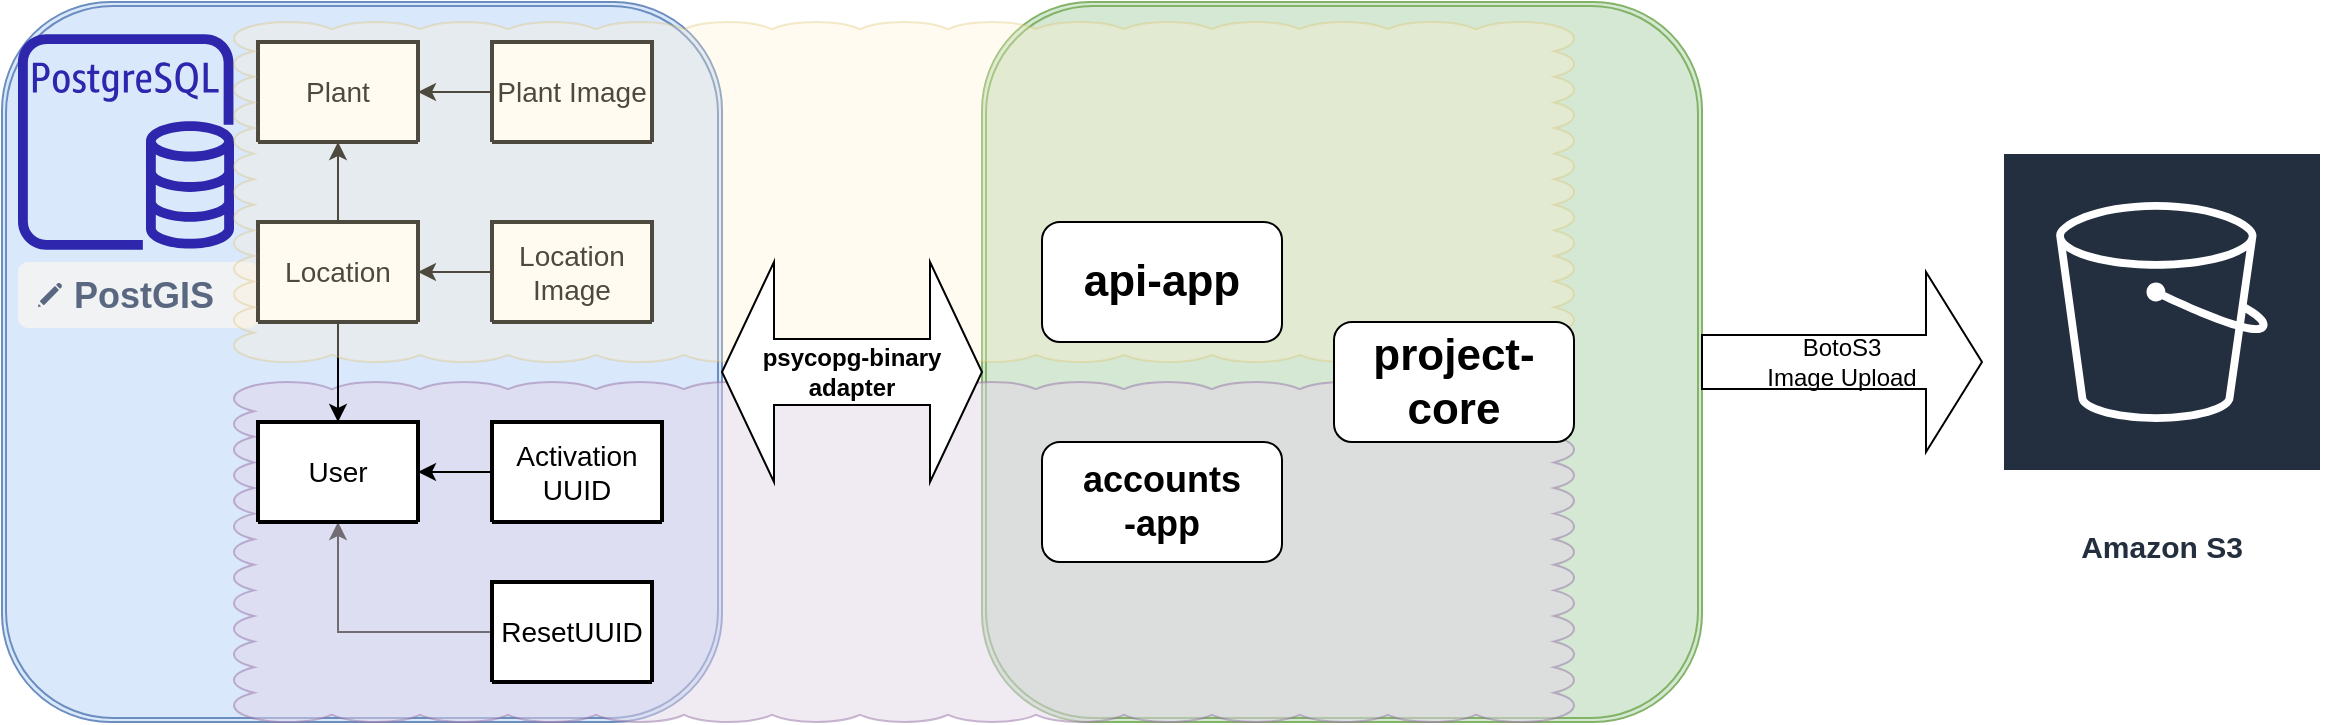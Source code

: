 <mxfile version="21.5.0">
  <diagram name="Page-1" id="joKGbvzqxhhO8I6U3BwK">
    <mxGraphModel dx="880" dy="479" grid="1" gridSize="10" guides="1" tooltips="1" connect="1" arrows="1" fold="1" page="1" pageScale="1" pageWidth="850" pageHeight="1100" math="0" shadow="0">
      <root>
        <mxCell id="0" />
        <mxCell id="1" parent="0" />
        <mxCell id="su5k78VnVavpaH0BT2L8-50" value="" style="shape=ext;double=1;rounded=1;whiteSpace=wrap;html=1;labelBorderColor=#474857;strokeColor=#6c8ebf;fillColor=#dae8fc;" vertex="1" parent="1">
          <mxGeometry x="30" y="60" width="360" height="360" as="geometry" />
        </mxCell>
        <mxCell id="su5k78VnVavpaH0BT2L8-3" value="Plant" style="swimlane;childLayout=stackLayout;horizontal=1;startSize=50;horizontalStack=0;rounded=1;fontSize=14;fontStyle=0;strokeWidth=2;resizeParent=0;resizeLast=1;shadow=0;dashed=0;align=center;arcSize=4;whiteSpace=wrap;html=1;" vertex="1" collapsed="1" parent="1">
          <mxGeometry x="158" y="80" width="80" height="50" as="geometry">
            <mxRectangle x="158" y="80" width="145" height="150" as="alternateBounds" />
          </mxGeometry>
        </mxCell>
        <mxCell id="su5k78VnVavpaH0BT2L8-4" value="+id&lt;br&gt;+scientific_name&lt;br&gt;+common_name_en&lt;br&gt;+..." style="align=left;strokeColor=none;fillColor=none;spacingLeft=4;fontSize=12;verticalAlign=top;resizable=0;rotatable=0;part=1;html=1;" vertex="1" parent="su5k78VnVavpaH0BT2L8-3">
          <mxGeometry y="50" width="145" height="100" as="geometry" />
        </mxCell>
        <mxCell id="su5k78VnVavpaH0BT2L8-5" value="&lt;b&gt;&lt;font style=&quot;font-size: 18px;&quot;&gt;PostGIS&lt;/font&gt;&lt;/b&gt;" style="rounded=1;align=left;fillColor=#F1F2F4;strokeColor=none;html=1;fontColor=#596780;fontSize=12;spacingLeft=26;" vertex="1" parent="1">
          <mxGeometry x="38" y="190" width="120" height="33" as="geometry" />
        </mxCell>
        <mxCell id="su5k78VnVavpaH0BT2L8-6" value="" style="shape=mxgraph.mscae.intune.subscription_portal;fillColor=#596780;strokeColor=none;fontColor=#ffffff;labelPosition=right;verticalLabelPosition=middle;align=left;verticalAlign=middle;html=1;whiteSpace=wrap;spacingLeft=5" vertex="1" parent="su5k78VnVavpaH0BT2L8-5">
          <mxGeometry y="0.5" width="12" height="12" relative="1" as="geometry">
            <mxPoint x="10" y="-6" as="offset" />
          </mxGeometry>
        </mxCell>
        <mxCell id="su5k78VnVavpaH0BT2L8-45" value="" style="edgeStyle=orthogonalEdgeStyle;rounded=0;orthogonalLoop=1;jettySize=auto;html=1;" edge="1" parent="1" source="su5k78VnVavpaH0BT2L8-12" target="su5k78VnVavpaH0BT2L8-4">
          <mxGeometry relative="1" as="geometry" />
        </mxCell>
        <mxCell id="su5k78VnVavpaH0BT2L8-12" value="Location" style="swimlane;childLayout=stackLayout;horizontal=1;startSize=50;horizontalStack=0;rounded=1;fontSize=14;fontStyle=0;strokeWidth=2;resizeParent=0;resizeLast=1;shadow=0;dashed=0;align=center;arcSize=4;whiteSpace=wrap;html=1;" vertex="1" collapsed="1" parent="1">
          <mxGeometry x="158" y="170" width="80" height="50" as="geometry">
            <mxRectangle x="158" y="280" width="145" height="150" as="alternateBounds" />
          </mxGeometry>
        </mxCell>
        <mxCell id="su5k78VnVavpaH0BT2L8-13" value="+id&lt;br&gt;+location&lt;br&gt;+area&lt;br&gt;+ plant (FK)&lt;br&gt;+ author (FK)" style="align=left;strokeColor=none;fillColor=none;spacingLeft=4;fontSize=12;verticalAlign=top;resizable=0;rotatable=0;part=1;html=1;" vertex="1" parent="su5k78VnVavpaH0BT2L8-12">
          <mxGeometry y="50" width="145" height="100" as="geometry" />
        </mxCell>
        <mxCell id="su5k78VnVavpaH0BT2L8-14" value="Plant Image" style="swimlane;childLayout=stackLayout;horizontal=1;startSize=50;horizontalStack=0;rounded=1;fontSize=14;fontStyle=0;strokeWidth=2;resizeParent=0;resizeLast=1;shadow=0;dashed=0;align=center;arcSize=4;whiteSpace=wrap;html=1;" vertex="1" collapsed="1" parent="1">
          <mxGeometry x="275" y="80" width="80" height="50" as="geometry">
            <mxRectangle x="350" y="80" width="150" height="150" as="alternateBounds" />
          </mxGeometry>
        </mxCell>
        <mxCell id="su5k78VnVavpaH0BT2L8-15" value="+id&lt;br&gt;+type (main, secondary)&lt;br&gt;+image (url)&lt;br&gt;+plant_id (FK)" style="align=left;strokeColor=none;fillColor=none;spacingLeft=4;fontSize=12;verticalAlign=top;resizable=0;rotatable=0;part=1;html=1;" vertex="1" parent="su5k78VnVavpaH0BT2L8-14">
          <mxGeometry y="50" width="150" height="100" as="geometry" />
        </mxCell>
        <mxCell id="su5k78VnVavpaH0BT2L8-16" value="Location Image" style="swimlane;childLayout=stackLayout;horizontal=1;startSize=50;horizontalStack=0;rounded=1;fontSize=14;fontStyle=0;strokeWidth=2;resizeParent=0;resizeLast=1;shadow=0;dashed=0;align=center;arcSize=4;whiteSpace=wrap;html=1;" vertex="1" collapsed="1" parent="1">
          <mxGeometry x="275" y="170" width="80" height="50" as="geometry">
            <mxRectangle x="355" y="280" width="145" height="150" as="alternateBounds" />
          </mxGeometry>
        </mxCell>
        <mxCell id="su5k78VnVavpaH0BT2L8-17" value="+id&lt;br&gt;+image (url)&lt;br&gt;+ location_id (FK)" style="align=left;strokeColor=none;fillColor=none;spacingLeft=4;fontSize=12;verticalAlign=top;resizable=0;rotatable=0;part=1;html=1;" vertex="1" parent="su5k78VnVavpaH0BT2L8-16">
          <mxGeometry y="50" width="145" height="100" as="geometry" />
        </mxCell>
        <mxCell id="su5k78VnVavpaH0BT2L8-20" value="" style="sketch=0;outlineConnect=0;fontColor=#232F3E;gradientColor=none;fillColor=#2E27AD;strokeColor=none;dashed=0;verticalLabelPosition=bottom;verticalAlign=top;align=center;html=1;fontSize=12;fontStyle=0;aspect=fixed;pointerEvents=1;shape=mxgraph.aws4.rds_postgresql_instance;" vertex="1" parent="1">
          <mxGeometry x="38" y="76" width="108" height="108" as="geometry" />
        </mxCell>
        <mxCell id="su5k78VnVavpaH0BT2L8-21" value="&lt;font style=&quot;font-size: 15px;&quot;&gt;Amazon S3&lt;/font&gt;" style="sketch=0;outlineConnect=0;fontColor=#232F3E;gradientColor=none;strokeColor=#ffffff;fillColor=#232F3E;dashed=0;verticalLabelPosition=middle;verticalAlign=bottom;align=center;html=1;whiteSpace=wrap;fontSize=10;fontStyle=1;spacing=3;shape=mxgraph.aws4.productIcon;prIcon=mxgraph.aws4.s3;" vertex="1" parent="1">
          <mxGeometry x="1030" y="135" width="160" height="210" as="geometry" />
        </mxCell>
        <mxCell id="su5k78VnVavpaH0BT2L8-44" value="" style="edgeStyle=orthogonalEdgeStyle;rounded=0;orthogonalLoop=1;jettySize=auto;html=1;" edge="1" parent="1" source="su5k78VnVavpaH0BT2L8-29" target="su5k78VnVavpaH0BT2L8-26">
          <mxGeometry relative="1" as="geometry" />
        </mxCell>
        <mxCell id="su5k78VnVavpaH0BT2L8-52" value="" style="shape=ext;double=1;rounded=1;whiteSpace=wrap;html=1;labelBorderColor=#474857;strokeColor=#82b366;fillColor=#d5e8d4;" vertex="1" parent="1">
          <mxGeometry x="520" y="60" width="360" height="360" as="geometry" />
        </mxCell>
        <mxCell id="su5k78VnVavpaH0BT2L8-63" value="" style="whiteSpace=wrap;html=1;shape=mxgraph.basic.cloud_rect;fillColor=#e1d5e7;strokeColor=#9673a6;opacity=50;" vertex="1" parent="1">
          <mxGeometry x="146" y="250" width="670" height="170" as="geometry" />
        </mxCell>
        <mxCell id="su5k78VnVavpaH0BT2L8-27" value="Activation&lt;br&gt;UUID" style="swimlane;childLayout=stackLayout;horizontal=1;startSize=50;horizontalStack=0;rounded=1;fontSize=14;fontStyle=0;strokeWidth=2;resizeParent=0;resizeLast=1;shadow=0;dashed=0;align=center;arcSize=4;whiteSpace=wrap;html=1;" vertex="1" collapsed="1" parent="1">
          <mxGeometry x="275" y="270" width="85" height="50" as="geometry">
            <mxRectangle x="300" y="270" width="145" height="100" as="alternateBounds" />
          </mxGeometry>
        </mxCell>
        <mxCell id="su5k78VnVavpaH0BT2L8-28" value="+id (uuid)&lt;br&gt;+user (FK)&lt;br&gt;+expiry_date" style="align=left;strokeColor=none;fillColor=none;spacingLeft=4;fontSize=12;verticalAlign=top;resizable=0;rotatable=0;part=1;html=1;" vertex="1" parent="su5k78VnVavpaH0BT2L8-27">
          <mxGeometry y="50" width="145" height="50" as="geometry" />
        </mxCell>
        <mxCell id="su5k78VnVavpaH0BT2L8-25" value="User" style="swimlane;childLayout=stackLayout;horizontal=1;startSize=50;horizontalStack=0;rounded=1;fontSize=14;fontStyle=0;strokeWidth=2;resizeParent=0;resizeLast=1;shadow=0;dashed=0;align=center;arcSize=4;whiteSpace=wrap;html=1;" vertex="1" collapsed="1" parent="1">
          <mxGeometry x="158" y="270" width="80" height="50" as="geometry">
            <mxRectangle x="158" y="270" width="142" height="170" as="alternateBounds" />
          </mxGeometry>
        </mxCell>
        <mxCell id="su5k78VnVavpaH0BT2L8-26" value="+id&lt;br&gt;+ username&lt;br&gt;+password&lt;br&gt;+ email&lt;br&gt;+active&lt;br&gt;+..." style="align=left;strokeColor=none;fillColor=none;spacingLeft=4;fontSize=12;verticalAlign=top;resizable=0;rotatable=0;part=1;html=1;" vertex="1" parent="su5k78VnVavpaH0BT2L8-25">
          <mxGeometry y="50" width="142" height="120" as="geometry" />
        </mxCell>
        <mxCell id="su5k78VnVavpaH0BT2L8-29" value="ResetUUID" style="swimlane;childLayout=stackLayout;horizontal=1;startSize=50;horizontalStack=0;rounded=1;fontSize=14;fontStyle=0;strokeWidth=2;resizeParent=0;resizeLast=1;shadow=0;dashed=0;align=center;arcSize=4;whiteSpace=wrap;html=1;" vertex="1" collapsed="1" parent="1">
          <mxGeometry x="275" y="350" width="80" height="50" as="geometry">
            <mxRectangle x="355" y="620" width="145" height="100" as="alternateBounds" />
          </mxGeometry>
        </mxCell>
        <mxCell id="su5k78VnVavpaH0BT2L8-30" value="+id (uuid)&lt;br style=&quot;border-color: var(--border-color);&quot;&gt;+user (FK)&lt;br style=&quot;border-color: var(--border-color);&quot;&gt;+expiry_date" style="align=left;strokeColor=none;fillColor=none;spacingLeft=4;fontSize=12;verticalAlign=top;resizable=0;rotatable=0;part=1;html=1;" vertex="1" parent="su5k78VnVavpaH0BT2L8-29">
          <mxGeometry y="50" width="145" height="50" as="geometry" />
        </mxCell>
        <mxCell id="su5k78VnVavpaH0BT2L8-40" style="edgeStyle=orthogonalEdgeStyle;rounded=0;orthogonalLoop=1;jettySize=auto;html=1;" edge="1" parent="1" source="su5k78VnVavpaH0BT2L8-17" target="su5k78VnVavpaH0BT2L8-13">
          <mxGeometry relative="1" as="geometry" />
        </mxCell>
        <mxCell id="su5k78VnVavpaH0BT2L8-42" value="" style="edgeStyle=orthogonalEdgeStyle;rounded=0;orthogonalLoop=1;jettySize=auto;html=1;" edge="1" parent="1" source="su5k78VnVavpaH0BT2L8-15" target="su5k78VnVavpaH0BT2L8-4">
          <mxGeometry relative="1" as="geometry" />
        </mxCell>
        <mxCell id="su5k78VnVavpaH0BT2L8-43" value="" style="edgeStyle=orthogonalEdgeStyle;rounded=0;orthogonalLoop=1;jettySize=auto;html=1;" edge="1" parent="1" source="su5k78VnVavpaH0BT2L8-28" target="su5k78VnVavpaH0BT2L8-26">
          <mxGeometry relative="1" as="geometry" />
        </mxCell>
        <mxCell id="su5k78VnVavpaH0BT2L8-47" value="" style="endArrow=classic;html=1;rounded=0;exitX=0.5;exitY=1;exitDx=0;exitDy=0;" edge="1" parent="1" source="su5k78VnVavpaH0BT2L8-12" target="su5k78VnVavpaH0BT2L8-25">
          <mxGeometry width="50" height="50" relative="1" as="geometry">
            <mxPoint x="210" y="230" as="sourcePoint" />
            <mxPoint x="500" y="480" as="targetPoint" />
          </mxGeometry>
        </mxCell>
        <mxCell id="su5k78VnVavpaH0BT2L8-51" value="" style="shape=image;html=1;verticalAlign=top;verticalLabelPosition=bottom;labelBackgroundColor=#ffffff;imageAspect=0;aspect=fixed;image=https://cdn2.iconfinder.com/data/icons/boxicons-logos/24/bxl-django-128.png" vertex="1" parent="1">
          <mxGeometry x="540" y="80" width="74" height="74" as="geometry" />
        </mxCell>
        <mxCell id="su5k78VnVavpaH0BT2L8-57" value="BotoS3&lt;br&gt;Image Upload" style="shape=singleArrow;whiteSpace=wrap;html=1;" vertex="1" parent="1">
          <mxGeometry x="880" y="195" width="140" height="90" as="geometry" />
        </mxCell>
        <mxCell id="su5k78VnVavpaH0BT2L8-58" value="" style="whiteSpace=wrap;html=1;shape=mxgraph.basic.cloud_rect;fillColor=#fff2cc;strokeColor=#d6b656;opacity=30;" vertex="1" parent="1">
          <mxGeometry x="146" y="70" width="670" height="170" as="geometry" />
        </mxCell>
        <mxCell id="su5k78VnVavpaH0BT2L8-59" value="&lt;b&gt;&lt;font style=&quot;font-size: 18px;&quot;&gt;accounts&lt;br&gt;-app&lt;/font&gt;&lt;/b&gt;" style="rounded=1;whiteSpace=wrap;html=1;" vertex="1" parent="1">
          <mxGeometry x="550" y="280" width="120" height="60" as="geometry" />
        </mxCell>
        <mxCell id="su5k78VnVavpaH0BT2L8-62" value="&lt;font style=&quot;font-size: 22px;&quot;&gt;&lt;b&gt;api-app&lt;/b&gt;&lt;/font&gt;" style="rounded=1;whiteSpace=wrap;html=1;" vertex="1" parent="1">
          <mxGeometry x="550" y="170" width="120" height="60" as="geometry" />
        </mxCell>
        <mxCell id="su5k78VnVavpaH0BT2L8-53" value="&lt;b&gt;psycopg-binary adapter&lt;br&gt;&lt;/b&gt;" style="shape=doubleArrow;whiteSpace=wrap;html=1;" vertex="1" parent="1">
          <mxGeometry x="390" y="190" width="130" height="110" as="geometry" />
        </mxCell>
        <mxCell id="su5k78VnVavpaH0BT2L8-64" value="&lt;font style=&quot;font-size: 22px;&quot;&gt;&lt;b&gt;project-core&lt;/b&gt;&lt;/font&gt;" style="rounded=1;whiteSpace=wrap;html=1;" vertex="1" parent="1">
          <mxGeometry x="696" y="220" width="120" height="60" as="geometry" />
        </mxCell>
      </root>
    </mxGraphModel>
  </diagram>
</mxfile>
